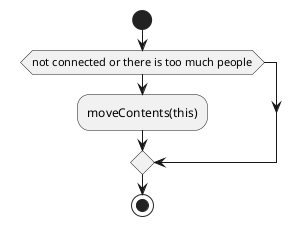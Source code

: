 @startuml RoomMergeActivity
start
if(not connected or there is too much people)
else
:moveContents(this);
endif
stop
@enduml